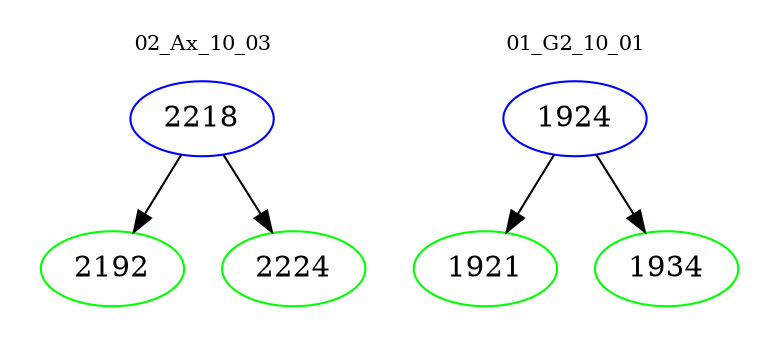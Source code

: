 digraph{
subgraph cluster_0 {
color = white
label = "02_Ax_10_03";
fontsize=10;
T0_2218 [label="2218", color="blue"]
T0_2218 -> T0_2192 [color="black"]
T0_2192 [label="2192", color="green"]
T0_2218 -> T0_2224 [color="black"]
T0_2224 [label="2224", color="green"]
}
subgraph cluster_1 {
color = white
label = "01_G2_10_01";
fontsize=10;
T1_1924 [label="1924", color="blue"]
T1_1924 -> T1_1921 [color="black"]
T1_1921 [label="1921", color="green"]
T1_1924 -> T1_1934 [color="black"]
T1_1934 [label="1934", color="green"]
}
}
